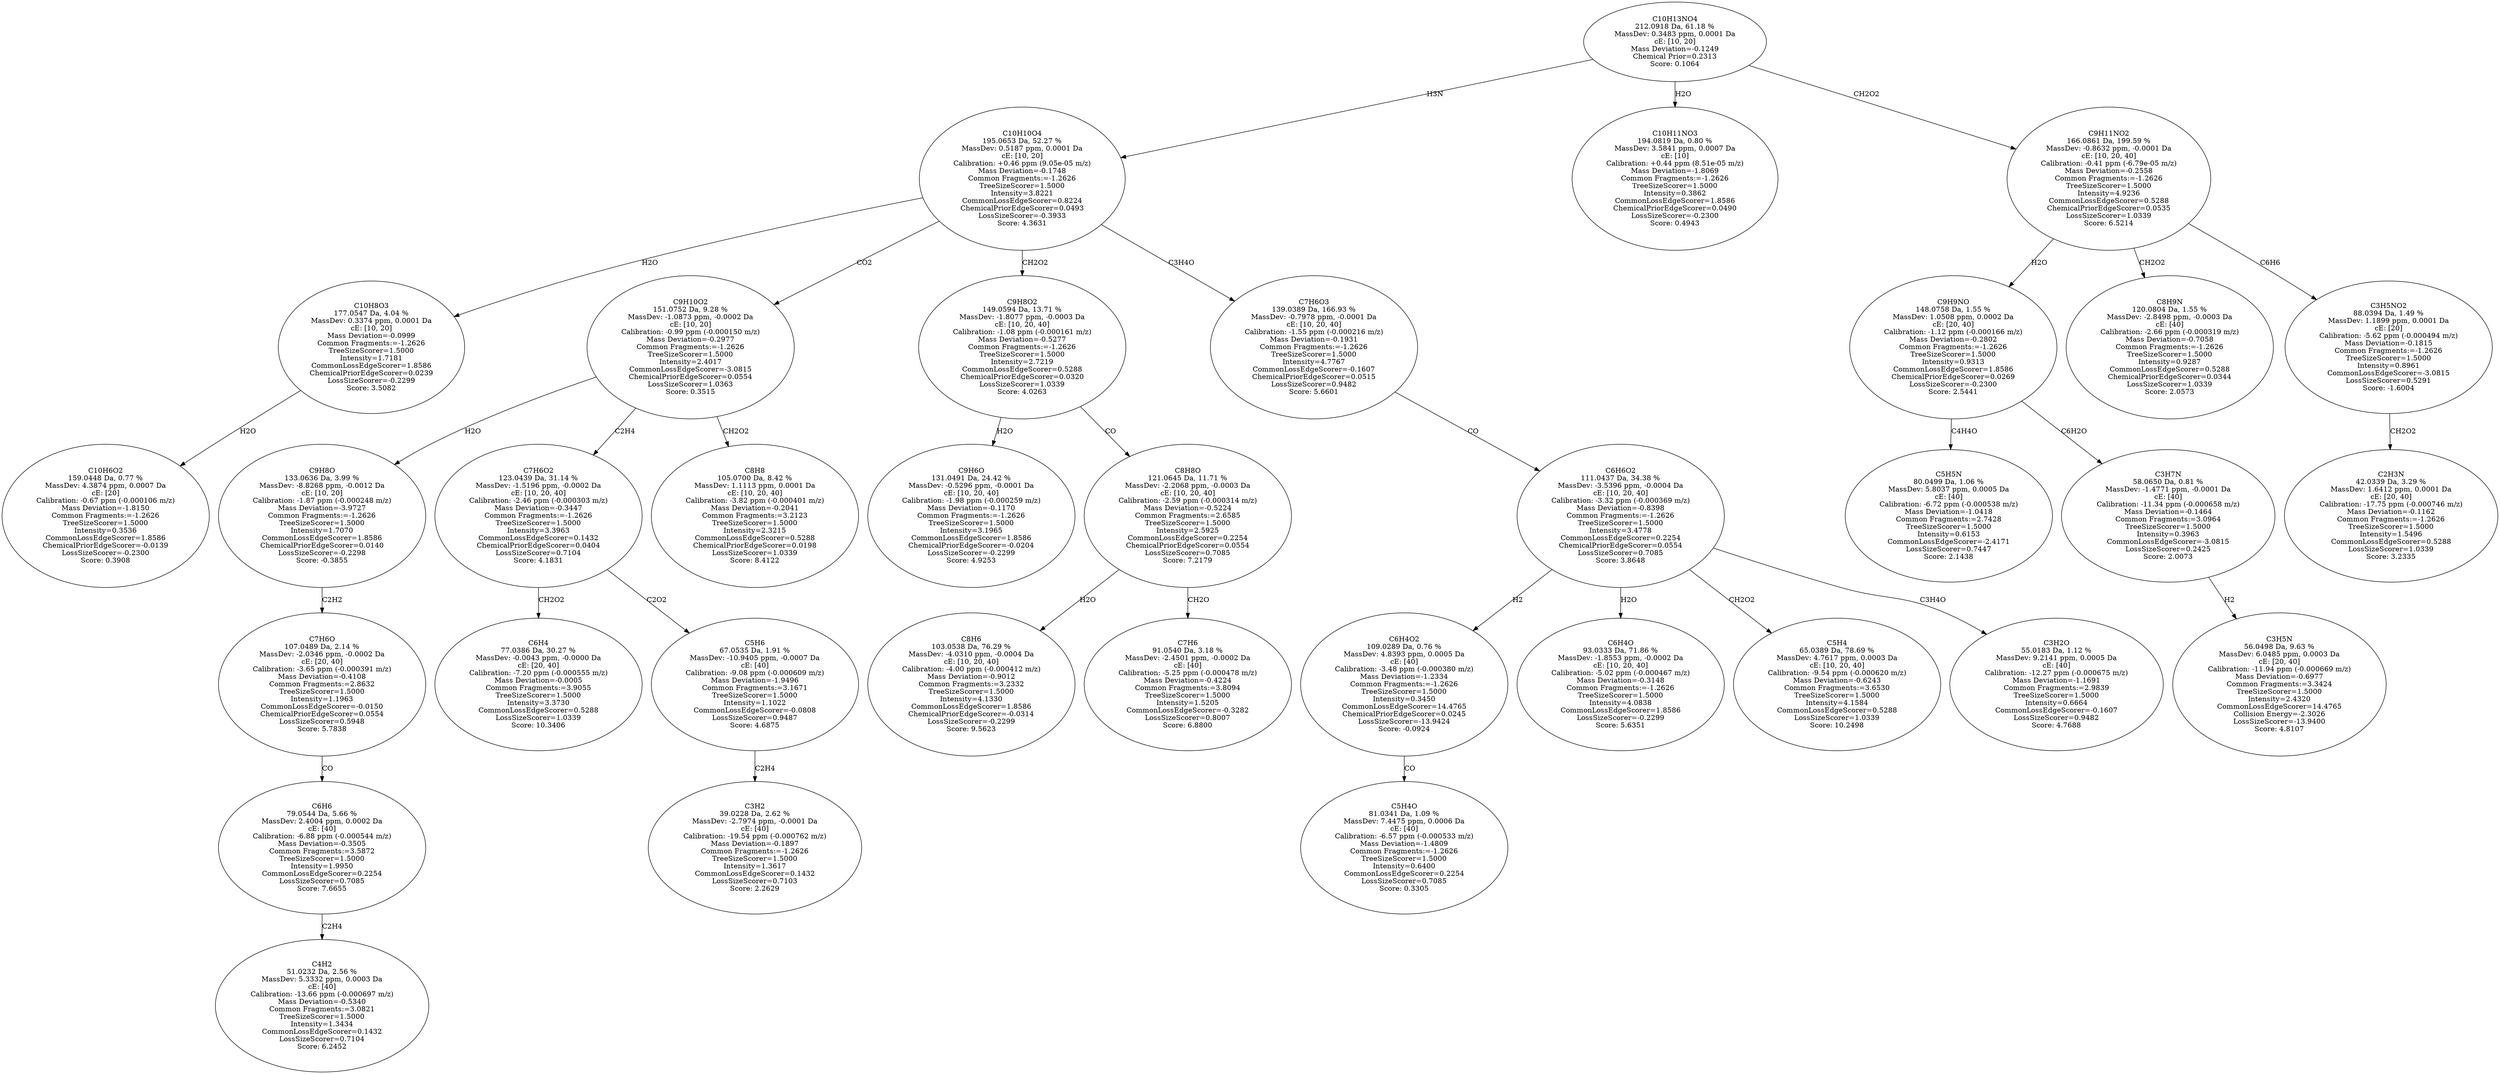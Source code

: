 strict digraph {
v1 [label="C10H6O2\n159.0448 Da, 0.77 %\nMassDev: 4.3874 ppm, 0.0007 Da\ncE: [20]\nCalibration: -0.67 ppm (-0.000106 m/z)\nMass Deviation=-1.8150\nCommon Fragments:=-1.2626\nTreeSizeScorer=1.5000\nIntensity=0.3536\nCommonLossEdgeScorer=1.8586\nChemicalPriorEdgeScorer=-0.0139\nLossSizeScorer=-0.2300\nScore: 0.3908"];
v2 [label="C10H8O3\n177.0547 Da, 4.04 %\nMassDev: 0.3374 ppm, 0.0001 Da\ncE: [10, 20]\nMass Deviation=-0.0999\nCommon Fragments:=-1.2626\nTreeSizeScorer=1.5000\nIntensity=1.7181\nCommonLossEdgeScorer=1.8586\nChemicalPriorEdgeScorer=0.0239\nLossSizeScorer=-0.2299\nScore: 3.5082"];
v3 [label="C4H2\n51.0232 Da, 2.56 %\nMassDev: 5.3332 ppm, 0.0003 Da\ncE: [40]\nCalibration: -13.66 ppm (-0.000697 m/z)\nMass Deviation=-0.5340\nCommon Fragments:=3.0821\nTreeSizeScorer=1.5000\nIntensity=1.3434\nCommonLossEdgeScorer=0.1432\nLossSizeScorer=0.7104\nScore: 6.2452"];
v4 [label="C6H6\n79.0544 Da, 5.66 %\nMassDev: 2.4004 ppm, 0.0002 Da\ncE: [40]\nCalibration: -6.88 ppm (-0.000544 m/z)\nMass Deviation=-0.3505\nCommon Fragments:=3.5872\nTreeSizeScorer=1.5000\nIntensity=1.9950\nCommonLossEdgeScorer=0.2254\nLossSizeScorer=0.7085\nScore: 7.6655"];
v5 [label="C7H6O\n107.0489 Da, 2.14 %\nMassDev: -2.0346 ppm, -0.0002 Da\ncE: [20, 40]\nCalibration: -3.65 ppm (-0.000391 m/z)\nMass Deviation=-0.4108\nCommon Fragments:=2.8632\nTreeSizeScorer=1.5000\nIntensity=1.1963\nCommonLossEdgeScorer=-0.0150\nChemicalPriorEdgeScorer=0.0554\nLossSizeScorer=0.5948\nScore: 5.7838"];
v6 [label="C9H8O\n133.0636 Da, 3.99 %\nMassDev: -8.8268 ppm, -0.0012 Da\ncE: [10, 20]\nCalibration: -1.87 ppm (-0.000248 m/z)\nMass Deviation=-3.9727\nCommon Fragments:=-1.2626\nTreeSizeScorer=1.5000\nIntensity=1.7070\nCommonLossEdgeScorer=1.8586\nChemicalPriorEdgeScorer=0.0140\nLossSizeScorer=-0.2298\nScore: -0.3855"];
v7 [label="C6H4\n77.0386 Da, 30.27 %\nMassDev: -0.0043 ppm, -0.0000 Da\ncE: [20, 40]\nCalibration: -7.20 ppm (-0.000555 m/z)\nMass Deviation=-0.0005\nCommon Fragments:=3.9055\nTreeSizeScorer=1.5000\nIntensity=3.3730\nCommonLossEdgeScorer=0.5288\nLossSizeScorer=1.0339\nScore: 10.3406"];
v8 [label="C3H2\n39.0228 Da, 2.62 %\nMassDev: -2.7974 ppm, -0.0001 Da\ncE: [40]\nCalibration: -19.54 ppm (-0.000762 m/z)\nMass Deviation=-0.1897\nCommon Fragments:=-1.2626\nTreeSizeScorer=1.5000\nIntensity=1.3617\nCommonLossEdgeScorer=0.1432\nLossSizeScorer=0.7103\nScore: 2.2629"];
v9 [label="C5H6\n67.0535 Da, 1.91 %\nMassDev: -10.9405 ppm, -0.0007 Da\ncE: [40]\nCalibration: -9.08 ppm (-0.000609 m/z)\nMass Deviation=-1.9496\nCommon Fragments:=3.1671\nTreeSizeScorer=1.5000\nIntensity=1.1022\nCommonLossEdgeScorer=-0.0808\nLossSizeScorer=0.9487\nScore: 4.6875"];
v10 [label="C7H6O2\n123.0439 Da, 31.14 %\nMassDev: -1.5196 ppm, -0.0002 Da\ncE: [10, 20, 40]\nCalibration: -2.46 ppm (-0.000303 m/z)\nMass Deviation=-0.3447\nCommon Fragments:=-1.2626\nTreeSizeScorer=1.5000\nIntensity=3.3963\nCommonLossEdgeScorer=0.1432\nChemicalPriorEdgeScorer=0.0404\nLossSizeScorer=0.7104\nScore: 4.1831"];
v11 [label="C8H8\n105.0700 Da, 8.42 %\nMassDev: 1.1113 ppm, 0.0001 Da\ncE: [10, 20, 40]\nCalibration: -3.82 ppm (-0.000401 m/z)\nMass Deviation=-0.2041\nCommon Fragments:=3.2123\nTreeSizeScorer=1.5000\nIntensity=2.3215\nCommonLossEdgeScorer=0.5288\nChemicalPriorEdgeScorer=0.0198\nLossSizeScorer=1.0339\nScore: 8.4122"];
v12 [label="C9H10O2\n151.0752 Da, 9.28 %\nMassDev: -1.0873 ppm, -0.0002 Da\ncE: [10, 20]\nCalibration: -0.99 ppm (-0.000150 m/z)\nMass Deviation=-0.2977\nCommon Fragments:=-1.2626\nTreeSizeScorer=1.5000\nIntensity=2.4017\nCommonLossEdgeScorer=-3.0815\nChemicalPriorEdgeScorer=0.0554\nLossSizeScorer=1.0363\nScore: 0.3515"];
v13 [label="C9H6O\n131.0491 Da, 24.42 %\nMassDev: -0.5296 ppm, -0.0001 Da\ncE: [10, 20, 40]\nCalibration: -1.98 ppm (-0.000259 m/z)\nMass Deviation=-0.1170\nCommon Fragments:=-1.2626\nTreeSizeScorer=1.5000\nIntensity=3.1965\nCommonLossEdgeScorer=1.8586\nChemicalPriorEdgeScorer=-0.0204\nLossSizeScorer=-0.2299\nScore: 4.9253"];
v14 [label="C8H6\n103.0538 Da, 76.29 %\nMassDev: -4.0310 ppm, -0.0004 Da\ncE: [10, 20, 40]\nCalibration: -4.00 ppm (-0.000412 m/z)\nMass Deviation=-0.9012\nCommon Fragments:=3.2332\nTreeSizeScorer=1.5000\nIntensity=4.1330\nCommonLossEdgeScorer=1.8586\nChemicalPriorEdgeScorer=-0.0314\nLossSizeScorer=-0.2299\nScore: 9.5623"];
v15 [label="C7H6\n91.0540 Da, 3.18 %\nMassDev: -2.4501 ppm, -0.0002 Da\ncE: [40]\nCalibration: -5.25 ppm (-0.000478 m/z)\nMass Deviation=-0.4224\nCommon Fragments:=3.8094\nTreeSizeScorer=1.5000\nIntensity=1.5205\nCommonLossEdgeScorer=-0.3282\nLossSizeScorer=0.8007\nScore: 6.8800"];
v16 [label="C8H8O\n121.0645 Da, 11.71 %\nMassDev: -2.2068 ppm, -0.0003 Da\ncE: [10, 20, 40]\nCalibration: -2.59 ppm (-0.000314 m/z)\nMass Deviation=-0.5224\nCommon Fragments:=2.6585\nTreeSizeScorer=1.5000\nIntensity=2.5925\nCommonLossEdgeScorer=0.2254\nChemicalPriorEdgeScorer=0.0554\nLossSizeScorer=0.7085\nScore: 7.2179"];
v17 [label="C9H8O2\n149.0594 Da, 13.71 %\nMassDev: -1.8077 ppm, -0.0003 Da\ncE: [10, 20, 40]\nCalibration: -1.08 ppm (-0.000161 m/z)\nMass Deviation=-0.5277\nCommon Fragments:=-1.2626\nTreeSizeScorer=1.5000\nIntensity=2.7219\nCommonLossEdgeScorer=0.5288\nChemicalPriorEdgeScorer=0.0320\nLossSizeScorer=1.0339\nScore: 4.0263"];
v18 [label="C5H4O\n81.0341 Da, 1.09 %\nMassDev: 7.4475 ppm, 0.0006 Da\ncE: [40]\nCalibration: -6.57 ppm (-0.000533 m/z)\nMass Deviation=-1.4809\nCommon Fragments:=-1.2626\nTreeSizeScorer=1.5000\nIntensity=0.6400\nCommonLossEdgeScorer=0.2254\nLossSizeScorer=0.7085\nScore: 0.3305"];
v19 [label="C6H4O2\n109.0289 Da, 0.76 %\nMassDev: 4.8393 ppm, 0.0005 Da\ncE: [40]\nCalibration: -3.48 ppm (-0.000380 m/z)\nMass Deviation=-1.2334\nCommon Fragments:=-1.2626\nTreeSizeScorer=1.5000\nIntensity=0.3450\nCommonLossEdgeScorer=14.4765\nChemicalPriorEdgeScorer=0.0245\nLossSizeScorer=-13.9424\nScore: -0.0924"];
v20 [label="C6H4O\n93.0333 Da, 71.86 %\nMassDev: -1.8553 ppm, -0.0002 Da\ncE: [10, 20, 40]\nCalibration: -5.02 ppm (-0.000467 m/z)\nMass Deviation=-0.3148\nCommon Fragments:=-1.2626\nTreeSizeScorer=1.5000\nIntensity=4.0838\nCommonLossEdgeScorer=1.8586\nLossSizeScorer=-0.2299\nScore: 5.6351"];
v21 [label="C5H4\n65.0389 Da, 78.69 %\nMassDev: 4.7617 ppm, 0.0003 Da\ncE: [10, 20, 40]\nCalibration: -9.54 ppm (-0.000620 m/z)\nMass Deviation=-0.6243\nCommon Fragments:=3.6530\nTreeSizeScorer=1.5000\nIntensity=4.1584\nCommonLossEdgeScorer=0.5288\nLossSizeScorer=1.0339\nScore: 10.2498"];
v22 [label="C3H2O\n55.0183 Da, 1.12 %\nMassDev: 9.2141 ppm, 0.0005 Da\ncE: [40]\nCalibration: -12.27 ppm (-0.000675 m/z)\nMass Deviation=-1.1691\nCommon Fragments:=2.9839\nTreeSizeScorer=1.5000\nIntensity=0.6664\nCommonLossEdgeScorer=-0.1607\nLossSizeScorer=0.9482\nScore: 4.7688"];
v23 [label="C6H6O2\n111.0437 Da, 34.38 %\nMassDev: -3.5396 ppm, -0.0004 Da\ncE: [10, 20, 40]\nCalibration: -3.32 ppm (-0.000369 m/z)\nMass Deviation=-0.8398\nCommon Fragments:=-1.2626\nTreeSizeScorer=1.5000\nIntensity=3.4778\nCommonLossEdgeScorer=0.2254\nChemicalPriorEdgeScorer=0.0554\nLossSizeScorer=0.7085\nScore: 3.8648"];
v24 [label="C7H6O3\n139.0389 Da, 166.93 %\nMassDev: -0.7978 ppm, -0.0001 Da\ncE: [10, 20, 40]\nCalibration: -1.55 ppm (-0.000216 m/z)\nMass Deviation=-0.1931\nCommon Fragments:=-1.2626\nTreeSizeScorer=1.5000\nIntensity=4.7767\nCommonLossEdgeScorer=-0.1607\nChemicalPriorEdgeScorer=0.0515\nLossSizeScorer=0.9482\nScore: 5.6601"];
v25 [label="C10H10O4\n195.0653 Da, 52.27 %\nMassDev: 0.5187 ppm, 0.0001 Da\ncE: [10, 20]\nCalibration: +0.46 ppm (9.05e-05 m/z)\nMass Deviation=-0.1748\nCommon Fragments:=-1.2626\nTreeSizeScorer=1.5000\nIntensity=3.8221\nCommonLossEdgeScorer=0.8224\nChemicalPriorEdgeScorer=0.0493\nLossSizeScorer=-0.3933\nScore: 4.3631"];
v26 [label="C10H11NO3\n194.0819 Da, 0.80 %\nMassDev: 3.5841 ppm, 0.0007 Da\ncE: [10]\nCalibration: +0.44 ppm (8.51e-05 m/z)\nMass Deviation=-1.8069\nCommon Fragments:=-1.2626\nTreeSizeScorer=1.5000\nIntensity=0.3862\nCommonLossEdgeScorer=1.8586\nChemicalPriorEdgeScorer=0.0490\nLossSizeScorer=-0.2300\nScore: 0.4943"];
v27 [label="C5H5N\n80.0499 Da, 1.06 %\nMassDev: 5.8037 ppm, 0.0005 Da\ncE: [40]\nCalibration: -6.72 ppm (-0.000538 m/z)\nMass Deviation=-1.0418\nCommon Fragments:=2.7428\nTreeSizeScorer=1.5000\nIntensity=0.6153\nCommonLossEdgeScorer=-2.4171\nLossSizeScorer=0.7447\nScore: 2.1438"];
v28 [label="C3H5N\n56.0498 Da, 9.63 %\nMassDev: 6.0485 ppm, 0.0003 Da\ncE: [20, 40]\nCalibration: -11.94 ppm (-0.000669 m/z)\nMass Deviation=-0.6977\nCommon Fragments:=3.3424\nTreeSizeScorer=1.5000\nIntensity=2.4320\nCommonLossEdgeScorer=14.4765\nCollision Energy=-2.3026\nLossSizeScorer=-13.9400\nScore: 4.8107"];
v29 [label="C3H7N\n58.0650 Da, 0.81 %\nMassDev: -1.4771 ppm, -0.0001 Da\ncE: [40]\nCalibration: -11.34 ppm (-0.000658 m/z)\nMass Deviation=-0.1464\nCommon Fragments:=3.0964\nTreeSizeScorer=1.5000\nIntensity=0.3963\nCommonLossEdgeScorer=-3.0815\nLossSizeScorer=0.2425\nScore: 2.0073"];
v30 [label="C9H9NO\n148.0758 Da, 1.55 %\nMassDev: 1.0508 ppm, 0.0002 Da\ncE: [20, 40]\nCalibration: -1.12 ppm (-0.000166 m/z)\nMass Deviation=-0.2802\nCommon Fragments:=-1.2626\nTreeSizeScorer=1.5000\nIntensity=0.9313\nCommonLossEdgeScorer=1.8586\nChemicalPriorEdgeScorer=0.0269\nLossSizeScorer=-0.2300\nScore: 2.5441"];
v31 [label="C8H9N\n120.0804 Da, 1.55 %\nMassDev: -2.8498 ppm, -0.0003 Da\ncE: [40]\nCalibration: -2.66 ppm (-0.000319 m/z)\nMass Deviation=-0.7058\nCommon Fragments:=-1.2626\nTreeSizeScorer=1.5000\nIntensity=0.9287\nCommonLossEdgeScorer=0.5288\nChemicalPriorEdgeScorer=0.0344\nLossSizeScorer=1.0339\nScore: 2.0573"];
v32 [label="C2H3N\n42.0339 Da, 3.29 %\nMassDev: 1.6412 ppm, 0.0001 Da\ncE: [20, 40]\nCalibration: -17.75 ppm (-0.000746 m/z)\nMass Deviation=-0.1162\nCommon Fragments:=-1.2626\nTreeSizeScorer=1.5000\nIntensity=1.5496\nCommonLossEdgeScorer=0.5288\nLossSizeScorer=1.0339\nScore: 3.2335"];
v33 [label="C3H5NO2\n88.0394 Da, 1.49 %\nMassDev: 1.1899 ppm, 0.0001 Da\ncE: [20]\nCalibration: -5.62 ppm (-0.000494 m/z)\nMass Deviation=-0.1815\nCommon Fragments:=-1.2626\nTreeSizeScorer=1.5000\nIntensity=0.8961\nCommonLossEdgeScorer=-3.0815\nLossSizeScorer=0.5291\nScore: -1.6004"];
v34 [label="C9H11NO2\n166.0861 Da, 199.59 %\nMassDev: -0.8632 ppm, -0.0001 Da\ncE: [10, 20, 40]\nCalibration: -0.41 ppm (-6.79e-05 m/z)\nMass Deviation=-0.2558\nCommon Fragments:=-1.2626\nTreeSizeScorer=1.5000\nIntensity=4.9236\nCommonLossEdgeScorer=0.5288\nChemicalPriorEdgeScorer=0.0535\nLossSizeScorer=1.0339\nScore: 6.5214"];
v35 [label="C10H13NO4\n212.0918 Da, 61.18 %\nMassDev: 0.3483 ppm, 0.0001 Da\ncE: [10, 20]\nMass Deviation=-0.1249\nChemical Prior=0.2313\nScore: 0.1064"];
v2 -> v1 [label="H2O"];
v25 -> v2 [label="H2O"];
v4 -> v3 [label="C2H4"];
v5 -> v4 [label="CO"];
v6 -> v5 [label="C2H2"];
v12 -> v6 [label="H2O"];
v10 -> v7 [label="CH2O2"];
v9 -> v8 [label="C2H4"];
v10 -> v9 [label="C2O2"];
v12 -> v10 [label="C2H4"];
v12 -> v11 [label="CH2O2"];
v25 -> v12 [label="CO2"];
v17 -> v13 [label="H2O"];
v16 -> v14 [label="H2O"];
v16 -> v15 [label="CH2O"];
v17 -> v16 [label="CO"];
v25 -> v17 [label="CH2O2"];
v19 -> v18 [label="CO"];
v23 -> v19 [label="H2"];
v23 -> v20 [label="H2O"];
v23 -> v21 [label="CH2O2"];
v23 -> v22 [label="C3H4O"];
v24 -> v23 [label="CO"];
v25 -> v24 [label="C3H4O"];
v35 -> v25 [label="H3N"];
v35 -> v26 [label="H2O"];
v30 -> v27 [label="C4H4O"];
v29 -> v28 [label="H2"];
v30 -> v29 [label="C6H2O"];
v34 -> v30 [label="H2O"];
v34 -> v31 [label="CH2O2"];
v33 -> v32 [label="CH2O2"];
v34 -> v33 [label="C6H6"];
v35 -> v34 [label="CH2O2"];
}